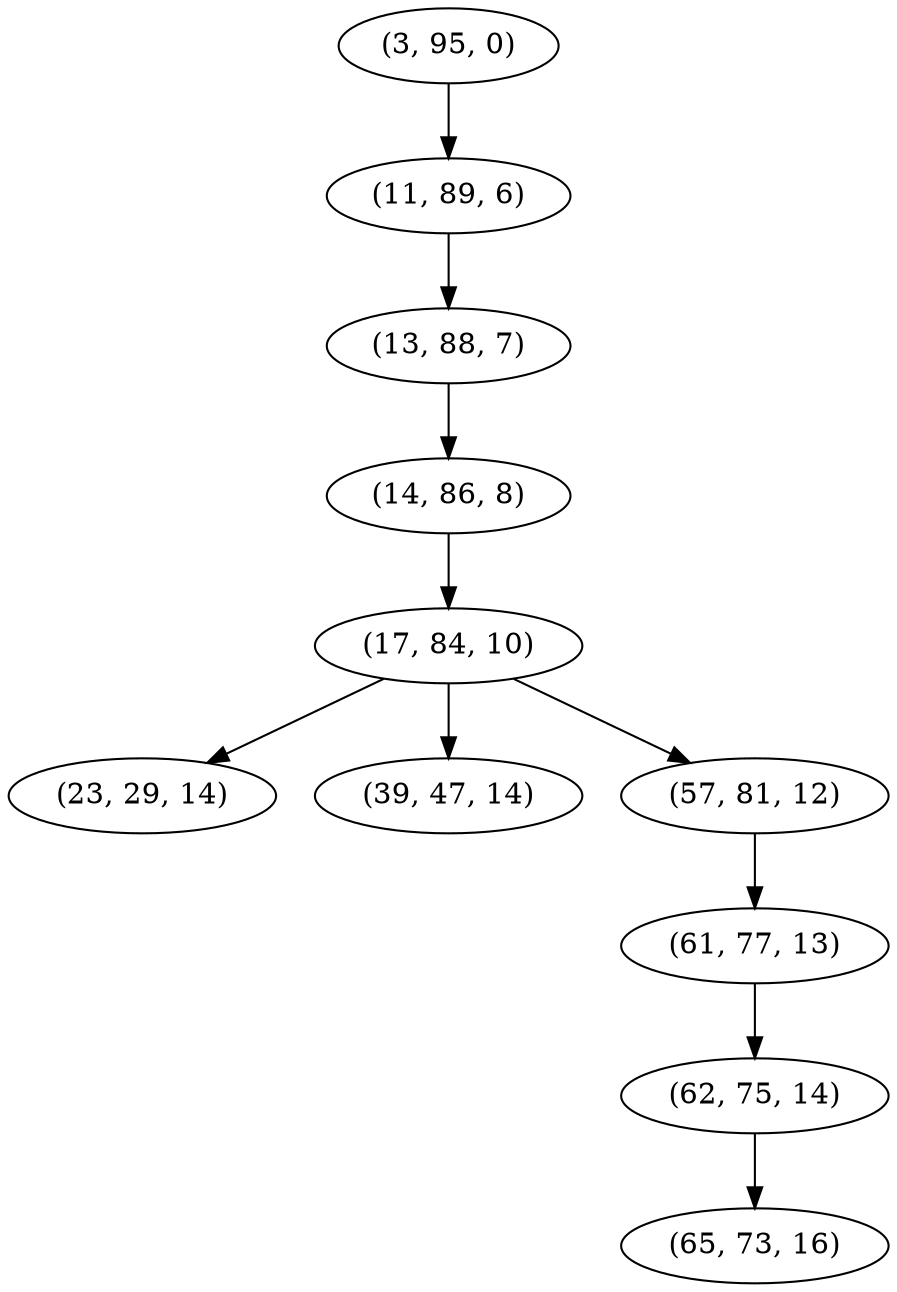 digraph tree {
    "(3, 95, 0)";
    "(11, 89, 6)";
    "(13, 88, 7)";
    "(14, 86, 8)";
    "(17, 84, 10)";
    "(23, 29, 14)";
    "(39, 47, 14)";
    "(57, 81, 12)";
    "(61, 77, 13)";
    "(62, 75, 14)";
    "(65, 73, 16)";
    "(3, 95, 0)" -> "(11, 89, 6)";
    "(11, 89, 6)" -> "(13, 88, 7)";
    "(13, 88, 7)" -> "(14, 86, 8)";
    "(14, 86, 8)" -> "(17, 84, 10)";
    "(17, 84, 10)" -> "(23, 29, 14)";
    "(17, 84, 10)" -> "(39, 47, 14)";
    "(17, 84, 10)" -> "(57, 81, 12)";
    "(57, 81, 12)" -> "(61, 77, 13)";
    "(61, 77, 13)" -> "(62, 75, 14)";
    "(62, 75, 14)" -> "(65, 73, 16)";
}
